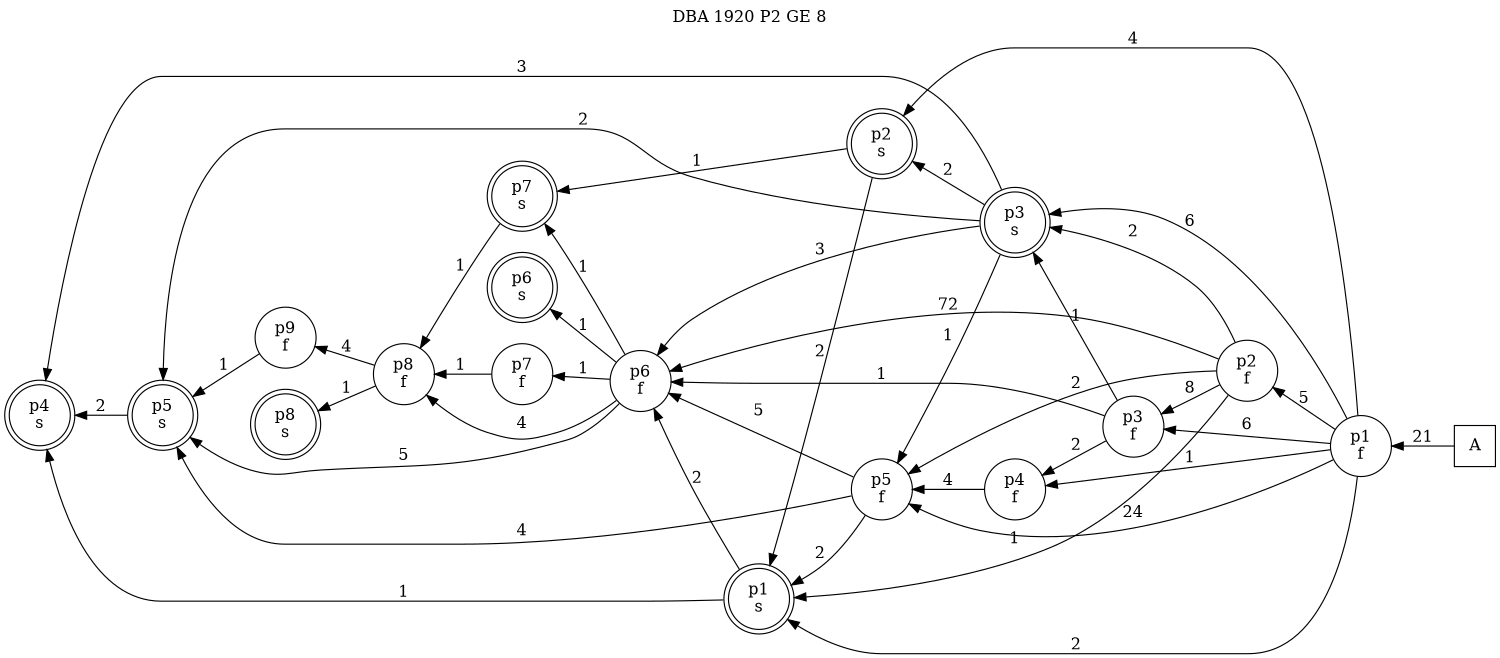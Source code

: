 digraph DBA_1920_P2_GE_8_GOOD {
labelloc="tl"
label= " DBA 1920 P2 GE 8 "
rankdir="RL";
graph [ size=" 10 , 10 !"]

"A" [shape="square" label="A"]
"p1_f" [shape="circle" label="p1
f"]
"p2_f" [shape="circle" label="p2
f"]
"p3_f" [shape="circle" label="p3
f"]
"p4_f" [shape="circle" label="p4
f"]
"p5_f" [shape="circle" label="p5
f"]
"p6_f" [shape="circle" label="p6
f"]
"p7_f" [shape="circle" label="p7
f"]
"p8_f" [shape="circle" label="p8
f"]
"p9_f" [shape="circle" label="p9
f"]
"p5_s" [shape="doublecircle" label="p5
s"]
"p4_s" [shape="doublecircle" label="p4
s"]
"p3_s" [shape="doublecircle" label="p3
s"]
"p2_s" [shape="doublecircle" label="p2
s"]
"p1_s" [shape="doublecircle" label="p1
s"]
"p7_s" [shape="doublecircle" label="p7
s"]
"p6_s" [shape="doublecircle" label="p6
s"]
"p8_s" [shape="doublecircle" label="p8
s"]
"A" -> "p1_f" [ label=21]
"p1_f" -> "p2_f" [ label=5]
"p1_f" -> "p3_f" [ label=6]
"p1_f" -> "p4_f" [ label=1]
"p1_f" -> "p5_f" [ label=24]
"p1_f" -> "p3_s" [ label=6]
"p1_f" -> "p2_s" [ label=4]
"p1_f" -> "p1_s" [ label=2]
"p2_f" -> "p3_f" [ label=8]
"p2_f" -> "p5_f" [ label=2]
"p2_f" -> "p6_f" [ label=72]
"p2_f" -> "p3_s" [ label=2]
"p2_f" -> "p1_s" [ label=1]
"p3_f" -> "p4_f" [ label=2]
"p3_f" -> "p6_f" [ label=1]
"p3_f" -> "p3_s" [ label=1]
"p4_f" -> "p5_f" [ label=4]
"p5_f" -> "p6_f" [ label=5]
"p5_f" -> "p5_s" [ label=4]
"p5_f" -> "p1_s" [ label=2]
"p6_f" -> "p7_f" [ label=1]
"p6_f" -> "p8_f" [ label=4]
"p6_f" -> "p5_s" [ label=5]
"p6_f" -> "p7_s" [ label=1]
"p6_f" -> "p6_s" [ label=1]
"p7_f" -> "p8_f" [ label=1]
"p8_f" -> "p9_f" [ label=4]
"p8_f" -> "p8_s" [ label=1]
"p9_f" -> "p5_s" [ label=1]
"p5_s" -> "p4_s" [ label=2]
"p3_s" -> "p5_f" [ label=1]
"p3_s" -> "p6_f" [ label=3]
"p3_s" -> "p5_s" [ label=2]
"p3_s" -> "p4_s" [ label=3]
"p3_s" -> "p2_s" [ label=2]
"p2_s" -> "p1_s" [ label=2]
"p2_s" -> "p7_s" [ label=1]
"p1_s" -> "p6_f" [ label=2]
"p1_s" -> "p4_s" [ label=1]
"p7_s" -> "p8_f" [ label=1]
}
